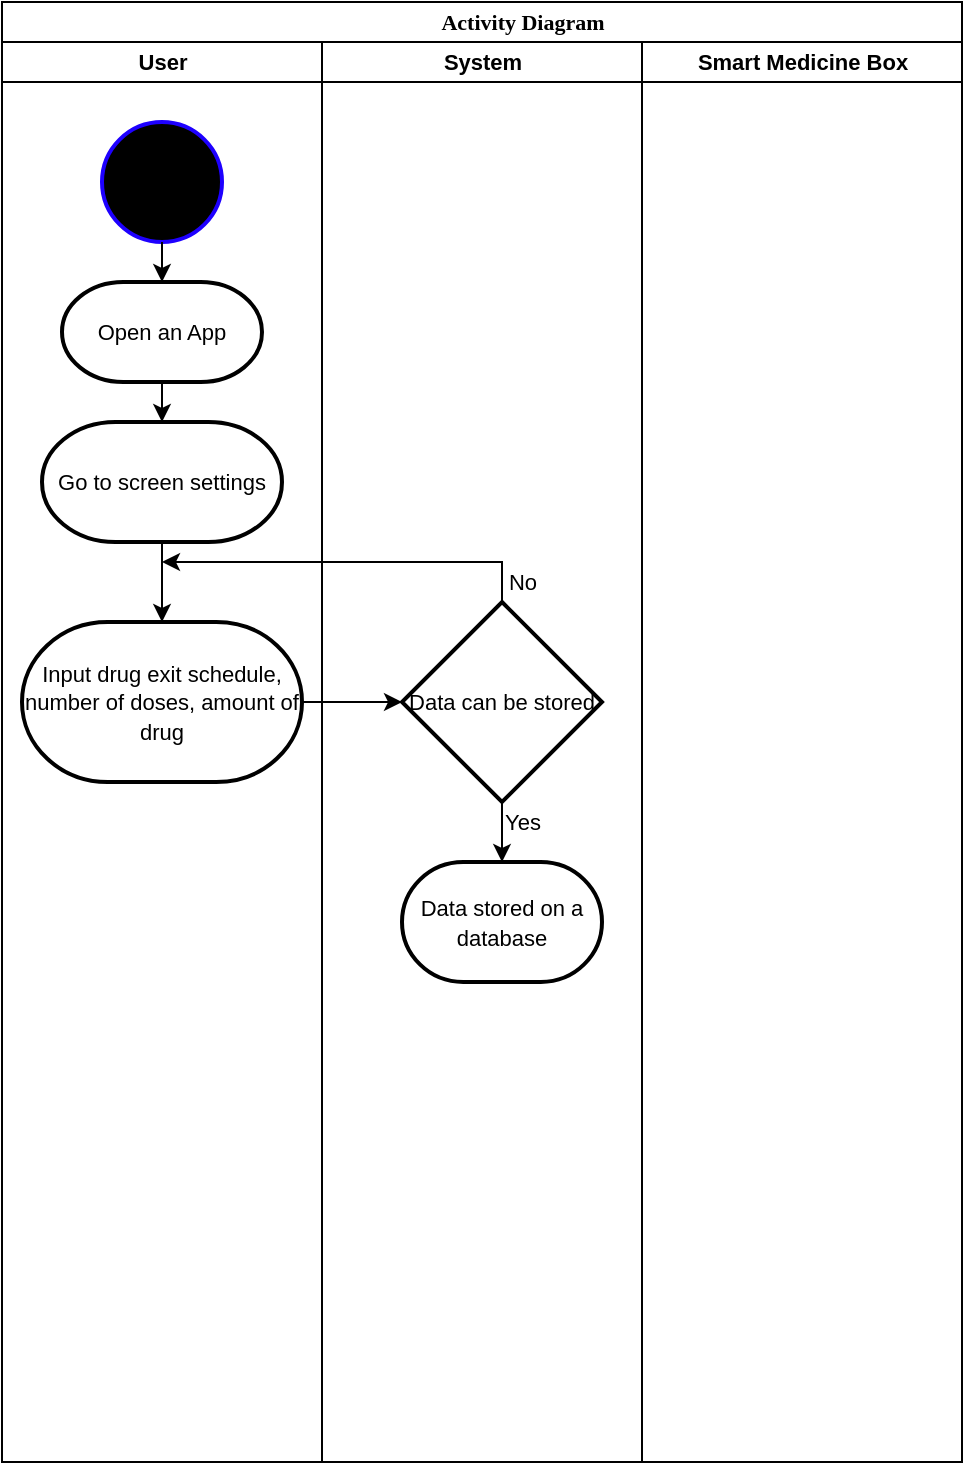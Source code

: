<mxfile version="23.1.5" type="github">
  <diagram name="Page-1" id="74e2e168-ea6b-b213-b513-2b3c1d86103e">
    <mxGraphModel dx="918" dy="506" grid="1" gridSize="10" guides="1" tooltips="1" connect="1" arrows="1" fold="1" page="1" pageScale="1" pageWidth="1100" pageHeight="850" background="none" math="0" shadow="0">
      <root>
        <mxCell id="0" />
        <mxCell id="1" parent="0" />
        <mxCell id="77e6c97f196da883-1" value="&lt;blockquote style=&quot;margin: 0 0 0 40px; border: none; padding: 0px;&quot;&gt;&lt;font style=&quot;font-size: 11px;&quot; face=&quot;times&quot;&gt;Activity Diagram&lt;/font&gt;&lt;/blockquote&gt;" style="swimlane;html=1;childLayout=stackLayout;startSize=20;rounded=0;shadow=0;labelBackgroundColor=none;strokeWidth=1;fontFamily=Verdana;fontSize=8;align=center;" parent="1" vertex="1">
          <mxGeometry x="240" y="100" width="480" height="730" as="geometry">
            <mxRectangle x="-90" y="110" width="60" height="20" as="alternateBounds" />
          </mxGeometry>
        </mxCell>
        <mxCell id="77e6c97f196da883-2" value="&lt;font style=&quot;font-size: 11px;&quot;&gt;User&lt;/font&gt;" style="swimlane;html=1;startSize=20;" parent="77e6c97f196da883-1" vertex="1">
          <mxGeometry y="20" width="160" height="710" as="geometry">
            <mxRectangle y="20" width="40" height="730" as="alternateBounds" />
          </mxGeometry>
        </mxCell>
        <mxCell id="2dYA4mqOsPHXv_Ml5pBK-2" value="" style="ellipse;whiteSpace=wrap;html=1;aspect=fixed;fillColor=#000000;strokeColor=#1e00ff;strokeWidth=2;" vertex="1" parent="77e6c97f196da883-2">
          <mxGeometry x="50" y="40" width="60" height="60" as="geometry" />
        </mxCell>
        <mxCell id="2dYA4mqOsPHXv_Ml5pBK-3" style="edgeStyle=orthogonalEdgeStyle;rounded=0;orthogonalLoop=1;jettySize=auto;html=1;exitX=0.5;exitY=1;exitDx=0;exitDy=0;" edge="1" parent="77e6c97f196da883-2" source="2dYA4mqOsPHXv_Ml5pBK-2">
          <mxGeometry relative="1" as="geometry">
            <mxPoint x="80.0" y="120" as="targetPoint" />
          </mxGeometry>
        </mxCell>
        <mxCell id="2dYA4mqOsPHXv_Ml5pBK-11" value="&lt;font style=&quot;font-size: 11px;&quot;&gt;Go to screen settings&lt;/font&gt;" style="strokeWidth=2;html=1;shape=mxgraph.flowchart.terminator;whiteSpace=wrap;" vertex="1" parent="77e6c97f196da883-2">
          <mxGeometry x="20" y="190" width="120" height="60" as="geometry" />
        </mxCell>
        <mxCell id="2dYA4mqOsPHXv_Ml5pBK-13" value="&lt;font style=&quot;font-size: 11px;&quot;&gt;Input drug exit schedule, number of doses, amount of drug&lt;/font&gt;" style="strokeWidth=2;html=1;shape=mxgraph.flowchart.terminator;whiteSpace=wrap;" vertex="1" parent="77e6c97f196da883-2">
          <mxGeometry x="10" y="290" width="140" height="80" as="geometry" />
        </mxCell>
        <mxCell id="2dYA4mqOsPHXv_Ml5pBK-12" style="edgeStyle=orthogonalEdgeStyle;rounded=0;orthogonalLoop=1;jettySize=auto;html=1;exitX=0.5;exitY=1;exitDx=0;exitDy=0;exitPerimeter=0;" edge="1" parent="77e6c97f196da883-2" source="2dYA4mqOsPHXv_Ml5pBK-11" target="2dYA4mqOsPHXv_Ml5pBK-13">
          <mxGeometry relative="1" as="geometry">
            <mxPoint x="80" y="280" as="targetPoint" />
          </mxGeometry>
        </mxCell>
        <mxCell id="2dYA4mqOsPHXv_Ml5pBK-16" style="edgeStyle=orthogonalEdgeStyle;rounded=0;orthogonalLoop=1;jettySize=auto;html=1;exitX=0.5;exitY=0;exitDx=0;exitDy=0;exitPerimeter=0;" edge="1" parent="77e6c97f196da883-2" source="2dYA4mqOsPHXv_Ml5pBK-15">
          <mxGeometry relative="1" as="geometry">
            <mxPoint x="80" y="260.001" as="targetPoint" />
            <mxPoint x="250" y="269.74" as="sourcePoint" />
            <Array as="points">
              <mxPoint x="250" y="260" />
            </Array>
          </mxGeometry>
        </mxCell>
        <mxCell id="2dYA4mqOsPHXv_Ml5pBK-17" value="No" style="edgeLabel;html=1;align=center;verticalAlign=middle;resizable=0;points=[];rotation=0;" vertex="1" connectable="0" parent="2dYA4mqOsPHXv_Ml5pBK-16">
          <mxGeometry x="-0.776" y="1" relative="1" as="geometry">
            <mxPoint x="11" y="9" as="offset" />
          </mxGeometry>
        </mxCell>
        <mxCell id="77e6c97f196da883-3" value="&lt;font style=&quot;font-size: 11px;&quot;&gt;System&lt;/font&gt;" style="swimlane;html=1;startSize=20;" parent="77e6c97f196da883-1" vertex="1">
          <mxGeometry x="160" y="20" width="160" height="710" as="geometry" />
        </mxCell>
        <mxCell id="2dYA4mqOsPHXv_Ml5pBK-9" value="&lt;font style=&quot;font-size: 11px;&quot;&gt;Open an App&lt;/font&gt;" style="strokeWidth=2;html=1;shape=mxgraph.flowchart.terminator;whiteSpace=wrap;" vertex="1" parent="77e6c97f196da883-3">
          <mxGeometry x="-130" y="120" width="100" height="50" as="geometry" />
        </mxCell>
        <mxCell id="2dYA4mqOsPHXv_Ml5pBK-15" value="&lt;font style=&quot;font-size: 11px;&quot;&gt;Data can be stored&lt;/font&gt;" style="strokeWidth=2;html=1;shape=mxgraph.flowchart.decision;whiteSpace=wrap;" vertex="1" parent="77e6c97f196da883-3">
          <mxGeometry x="40" y="280" width="100" height="100" as="geometry" />
        </mxCell>
        <mxCell id="2dYA4mqOsPHXv_Ml5pBK-19" value="&lt;font style=&quot;font-size: 11px;&quot;&gt;Data stored on a database&lt;/font&gt;" style="strokeWidth=2;html=1;shape=mxgraph.flowchart.terminator;whiteSpace=wrap;" vertex="1" parent="77e6c97f196da883-3">
          <mxGeometry x="40.001" y="410" width="100" height="60" as="geometry" />
        </mxCell>
        <mxCell id="2dYA4mqOsPHXv_Ml5pBK-18" style="edgeStyle=orthogonalEdgeStyle;rounded=0;orthogonalLoop=1;jettySize=auto;html=1;exitX=0.5;exitY=1;exitDx=0;exitDy=0;exitPerimeter=0;" edge="1" parent="77e6c97f196da883-3" source="2dYA4mqOsPHXv_Ml5pBK-15" target="2dYA4mqOsPHXv_Ml5pBK-19">
          <mxGeometry relative="1" as="geometry">
            <mxPoint x="90.421" y="390" as="targetPoint" />
          </mxGeometry>
        </mxCell>
        <mxCell id="2dYA4mqOsPHXv_Ml5pBK-20" value="Yes" style="edgeLabel;html=1;align=center;verticalAlign=middle;resizable=0;points=[];" vertex="1" connectable="0" parent="2dYA4mqOsPHXv_Ml5pBK-18">
          <mxGeometry x="0.154" relative="1" as="geometry">
            <mxPoint x="10" y="-1" as="offset" />
          </mxGeometry>
        </mxCell>
        <mxCell id="77e6c97f196da883-4" value="&lt;font style=&quot;font-size: 11px;&quot;&gt;Smart Medicine Box&lt;/font&gt;" style="swimlane;html=1;startSize=20;" parent="77e6c97f196da883-1" vertex="1">
          <mxGeometry x="320" y="20" width="160" height="710" as="geometry" />
        </mxCell>
        <mxCell id="2dYA4mqOsPHXv_Ml5pBK-10" style="edgeStyle=orthogonalEdgeStyle;rounded=0;orthogonalLoop=1;jettySize=auto;html=1;exitX=0.5;exitY=1;exitDx=0;exitDy=0;exitPerimeter=0;" edge="1" parent="77e6c97f196da883-1" source="2dYA4mqOsPHXv_Ml5pBK-9" target="2dYA4mqOsPHXv_Ml5pBK-11">
          <mxGeometry relative="1" as="geometry">
            <mxPoint x="80.261" y="220" as="targetPoint" />
          </mxGeometry>
        </mxCell>
        <mxCell id="2dYA4mqOsPHXv_Ml5pBK-14" style="edgeStyle=orthogonalEdgeStyle;rounded=0;orthogonalLoop=1;jettySize=auto;html=1;exitX=1;exitY=0.5;exitDx=0;exitDy=0;exitPerimeter=0;" edge="1" parent="77e6c97f196da883-1" source="2dYA4mqOsPHXv_Ml5pBK-13" target="2dYA4mqOsPHXv_Ml5pBK-15">
          <mxGeometry relative="1" as="geometry">
            <mxPoint x="200" y="329.826" as="targetPoint" />
          </mxGeometry>
        </mxCell>
      </root>
    </mxGraphModel>
  </diagram>
</mxfile>
